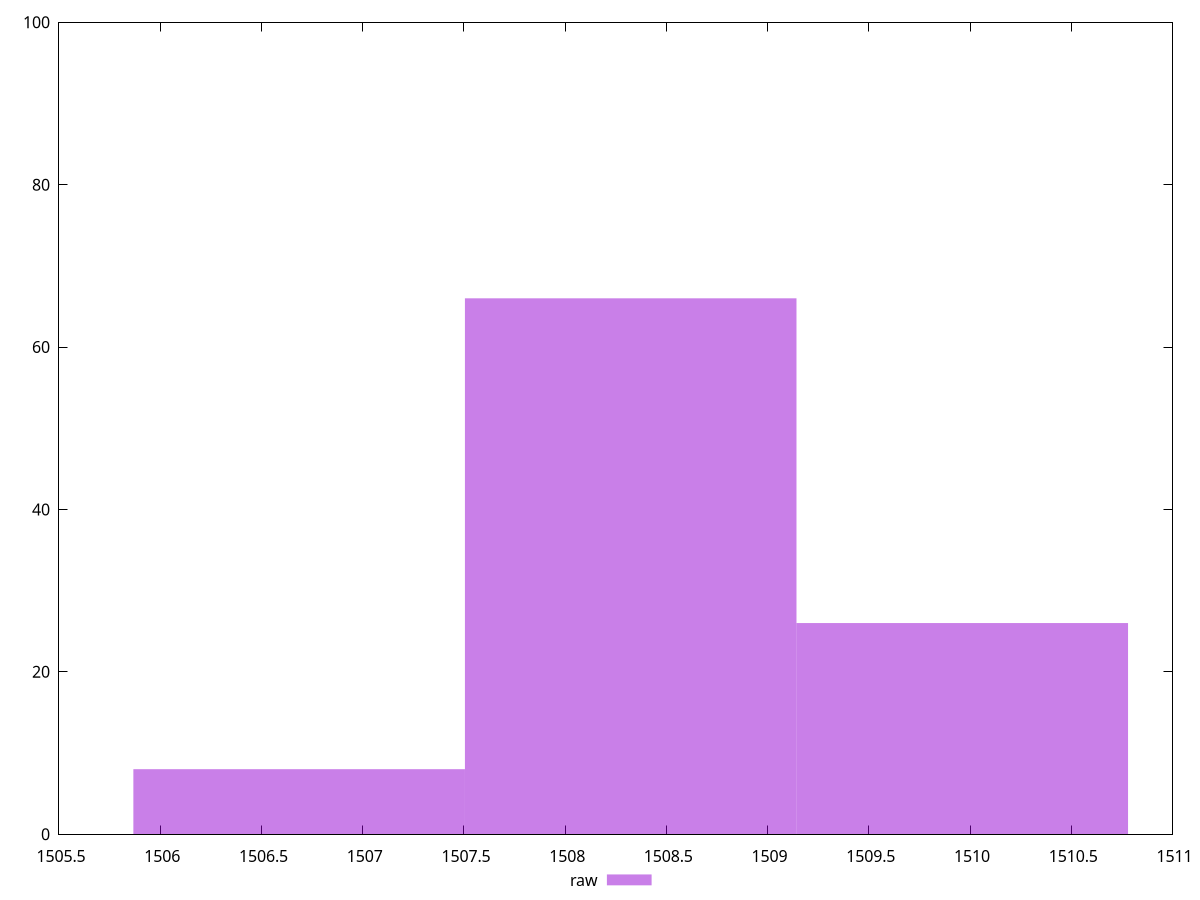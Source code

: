 reset
set terminal svg size 640, 490 enhanced background rgb 'white'
set output "report_00007_2020-12-11T15:55:29.892Z/metrics/samples/pages+cached+noexternal+nofonts+nosvg+noimg+nocss+nojs/raw/histogram.svg"

$raw <<EOF
1509.96157691469 26
1508.3238745536112 66
1506.6861721925322 8
EOF

set key outside below
set boxwidth 1.6377023610788395
set yrange [0:100]
set style fill transparent solid 0.5 noborder

plot \
  $raw title "raw" with boxes, \


reset